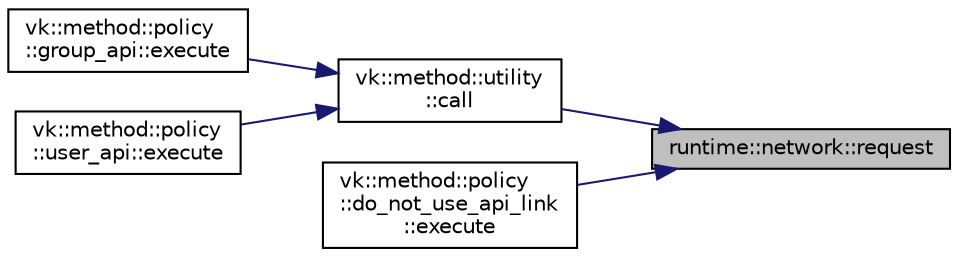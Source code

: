 digraph "runtime::network::request"
{
 // LATEX_PDF_SIZE
  edge [fontname="Helvetica",fontsize="10",labelfontname="Helvetica",labelfontsize="10"];
  node [fontname="Helvetica",fontsize="10",shape=record];
  rankdir="RL";
  Node1 [label="runtime::network::request",height=0.2,width=0.4,color="black", fillcolor="grey75", style="filled", fontcolor="black",tooltip=" "];
  Node1 -> Node2 [dir="back",color="midnightblue",fontsize="10",style="solid",fontname="Helvetica"];
  Node2 [label="vk::method::utility\l::call",height=0.2,width=0.4,color="black", fillcolor="white", style="filled",URL="$classvk_1_1method_1_1utility.html#a815a7fb6e71510eedbd05eedaf68db84",tooltip=" "];
  Node2 -> Node3 [dir="back",color="midnightblue",fontsize="10",style="solid",fontname="Helvetica"];
  Node3 [label="vk::method::policy\l::group_api::execute",height=0.2,width=0.4,color="black", fillcolor="white", style="filled",URL="$classvk_1_1method_1_1policy_1_1group__api.html#ad5f1018fdb34a2a106633f169485c5a2",tooltip=" "];
  Node2 -> Node4 [dir="back",color="midnightblue",fontsize="10",style="solid",fontname="Helvetica"];
  Node4 [label="vk::method::policy\l::user_api::execute",height=0.2,width=0.4,color="black", fillcolor="white", style="filled",URL="$classvk_1_1method_1_1policy_1_1user__api.html#a616f57ef2c0d92de83f3fc6471736d6f",tooltip=" "];
  Node1 -> Node5 [dir="back",color="midnightblue",fontsize="10",style="solid",fontname="Helvetica"];
  Node5 [label="vk::method::policy\l::do_not_use_api_link\l::execute",height=0.2,width=0.4,color="black", fillcolor="white", style="filled",URL="$classvk_1_1method_1_1policy_1_1do__not__use__api__link.html#a45cc7c7d9ffcebbe9e35edfe1f5a8d68",tooltip=" "];
}
